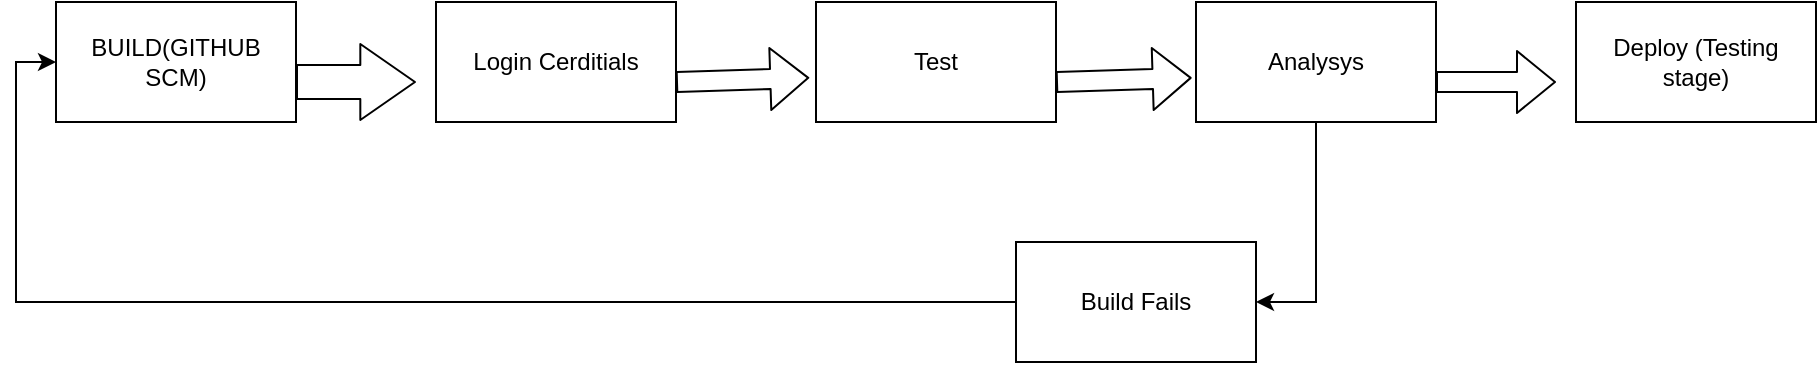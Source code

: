 <mxfile version="14.6.13" type="github">
  <diagram id="mnmN78z1y-yqWp5j1sd-" name="Page-1">
    <mxGraphModel dx="2266" dy="1238" grid="1" gridSize="10" guides="1" tooltips="1" connect="1" arrows="1" fold="1" page="1" pageScale="1" pageWidth="850" pageHeight="1100" math="0" shadow="0">
      <root>
        <mxCell id="0" />
        <mxCell id="1" parent="0" />
        <mxCell id="du2k7tsmQj2ySbag4zY6-1" value="Test" style="rounded=0;whiteSpace=wrap;html=1;" vertex="1" parent="1">
          <mxGeometry x="410" y="280" width="120" height="60" as="geometry" />
        </mxCell>
        <mxCell id="du2k7tsmQj2ySbag4zY6-2" value="BUILD(GITHUB SCM)" style="rounded=0;whiteSpace=wrap;html=1;" vertex="1" parent="1">
          <mxGeometry x="30" y="280" width="120" height="60" as="geometry" />
        </mxCell>
        <mxCell id="du2k7tsmQj2ySbag4zY6-3" value="Login Cerditials" style="rounded=0;whiteSpace=wrap;html=1;" vertex="1" parent="1">
          <mxGeometry x="220" y="280" width="120" height="60" as="geometry" />
        </mxCell>
        <mxCell id="du2k7tsmQj2ySbag4zY6-17" value="Deploy (Testing stage)" style="rounded=0;whiteSpace=wrap;html=1;" vertex="1" parent="1">
          <mxGeometry x="790" y="280" width="120" height="60" as="geometry" />
        </mxCell>
        <mxCell id="du2k7tsmQj2ySbag4zY6-33" style="edgeStyle=orthogonalEdgeStyle;rounded=0;orthogonalLoop=1;jettySize=auto;html=1;exitX=0.5;exitY=1;exitDx=0;exitDy=0;entryX=1;entryY=0.5;entryDx=0;entryDy=0;" edge="1" parent="1" source="du2k7tsmQj2ySbag4zY6-18" target="du2k7tsmQj2ySbag4zY6-28">
          <mxGeometry relative="1" as="geometry" />
        </mxCell>
        <mxCell id="du2k7tsmQj2ySbag4zY6-18" value="Analysys" style="rounded=0;whiteSpace=wrap;html=1;" vertex="1" parent="1">
          <mxGeometry x="600" y="280" width="120" height="60" as="geometry" />
        </mxCell>
        <mxCell id="du2k7tsmQj2ySbag4zY6-35" style="edgeStyle=orthogonalEdgeStyle;rounded=0;orthogonalLoop=1;jettySize=auto;html=1;exitX=0;exitY=0.5;exitDx=0;exitDy=0;entryX=0;entryY=0.5;entryDx=0;entryDy=0;" edge="1" parent="1" source="du2k7tsmQj2ySbag4zY6-28" target="du2k7tsmQj2ySbag4zY6-2">
          <mxGeometry relative="1" as="geometry" />
        </mxCell>
        <mxCell id="du2k7tsmQj2ySbag4zY6-28" value="Build Fails" style="rounded=0;whiteSpace=wrap;html=1;" vertex="1" parent="1">
          <mxGeometry x="510" y="400" width="120" height="60" as="geometry" />
        </mxCell>
        <mxCell id="du2k7tsmQj2ySbag4zY6-34" value="" style="shape=flexArrow;endArrow=classic;html=1;entryX=-0.028;entryY=0.632;entryDx=0;entryDy=0;entryPerimeter=0;" edge="1" parent="1" target="du2k7tsmQj2ySbag4zY6-1">
          <mxGeometry width="50" height="50" relative="1" as="geometry">
            <mxPoint x="340" y="320" as="sourcePoint" />
            <mxPoint x="390" y="270" as="targetPoint" />
          </mxGeometry>
        </mxCell>
        <mxCell id="du2k7tsmQj2ySbag4zY6-36" value="" style="shape=flexArrow;endArrow=classic;html=1;width=17;endSize=8.78;" edge="1" parent="1">
          <mxGeometry width="50" height="50" relative="1" as="geometry">
            <mxPoint x="150" y="320" as="sourcePoint" />
            <mxPoint x="210" y="320" as="targetPoint" />
          </mxGeometry>
        </mxCell>
        <mxCell id="du2k7tsmQj2ySbag4zY6-37" value="" style="shape=flexArrow;endArrow=classic;html=1;entryX=-0.018;entryY=0.632;entryDx=0;entryDy=0;entryPerimeter=0;" edge="1" parent="1" target="du2k7tsmQj2ySbag4zY6-18">
          <mxGeometry width="50" height="50" relative="1" as="geometry">
            <mxPoint x="530" y="320" as="sourcePoint" />
            <mxPoint x="580" y="270" as="targetPoint" />
          </mxGeometry>
        </mxCell>
        <mxCell id="du2k7tsmQj2ySbag4zY6-39" value="" style="shape=flexArrow;endArrow=classic;html=1;" edge="1" parent="1">
          <mxGeometry width="50" height="50" relative="1" as="geometry">
            <mxPoint x="720" y="320" as="sourcePoint" />
            <mxPoint x="780" y="320" as="targetPoint" />
          </mxGeometry>
        </mxCell>
      </root>
    </mxGraphModel>
  </diagram>
</mxfile>
